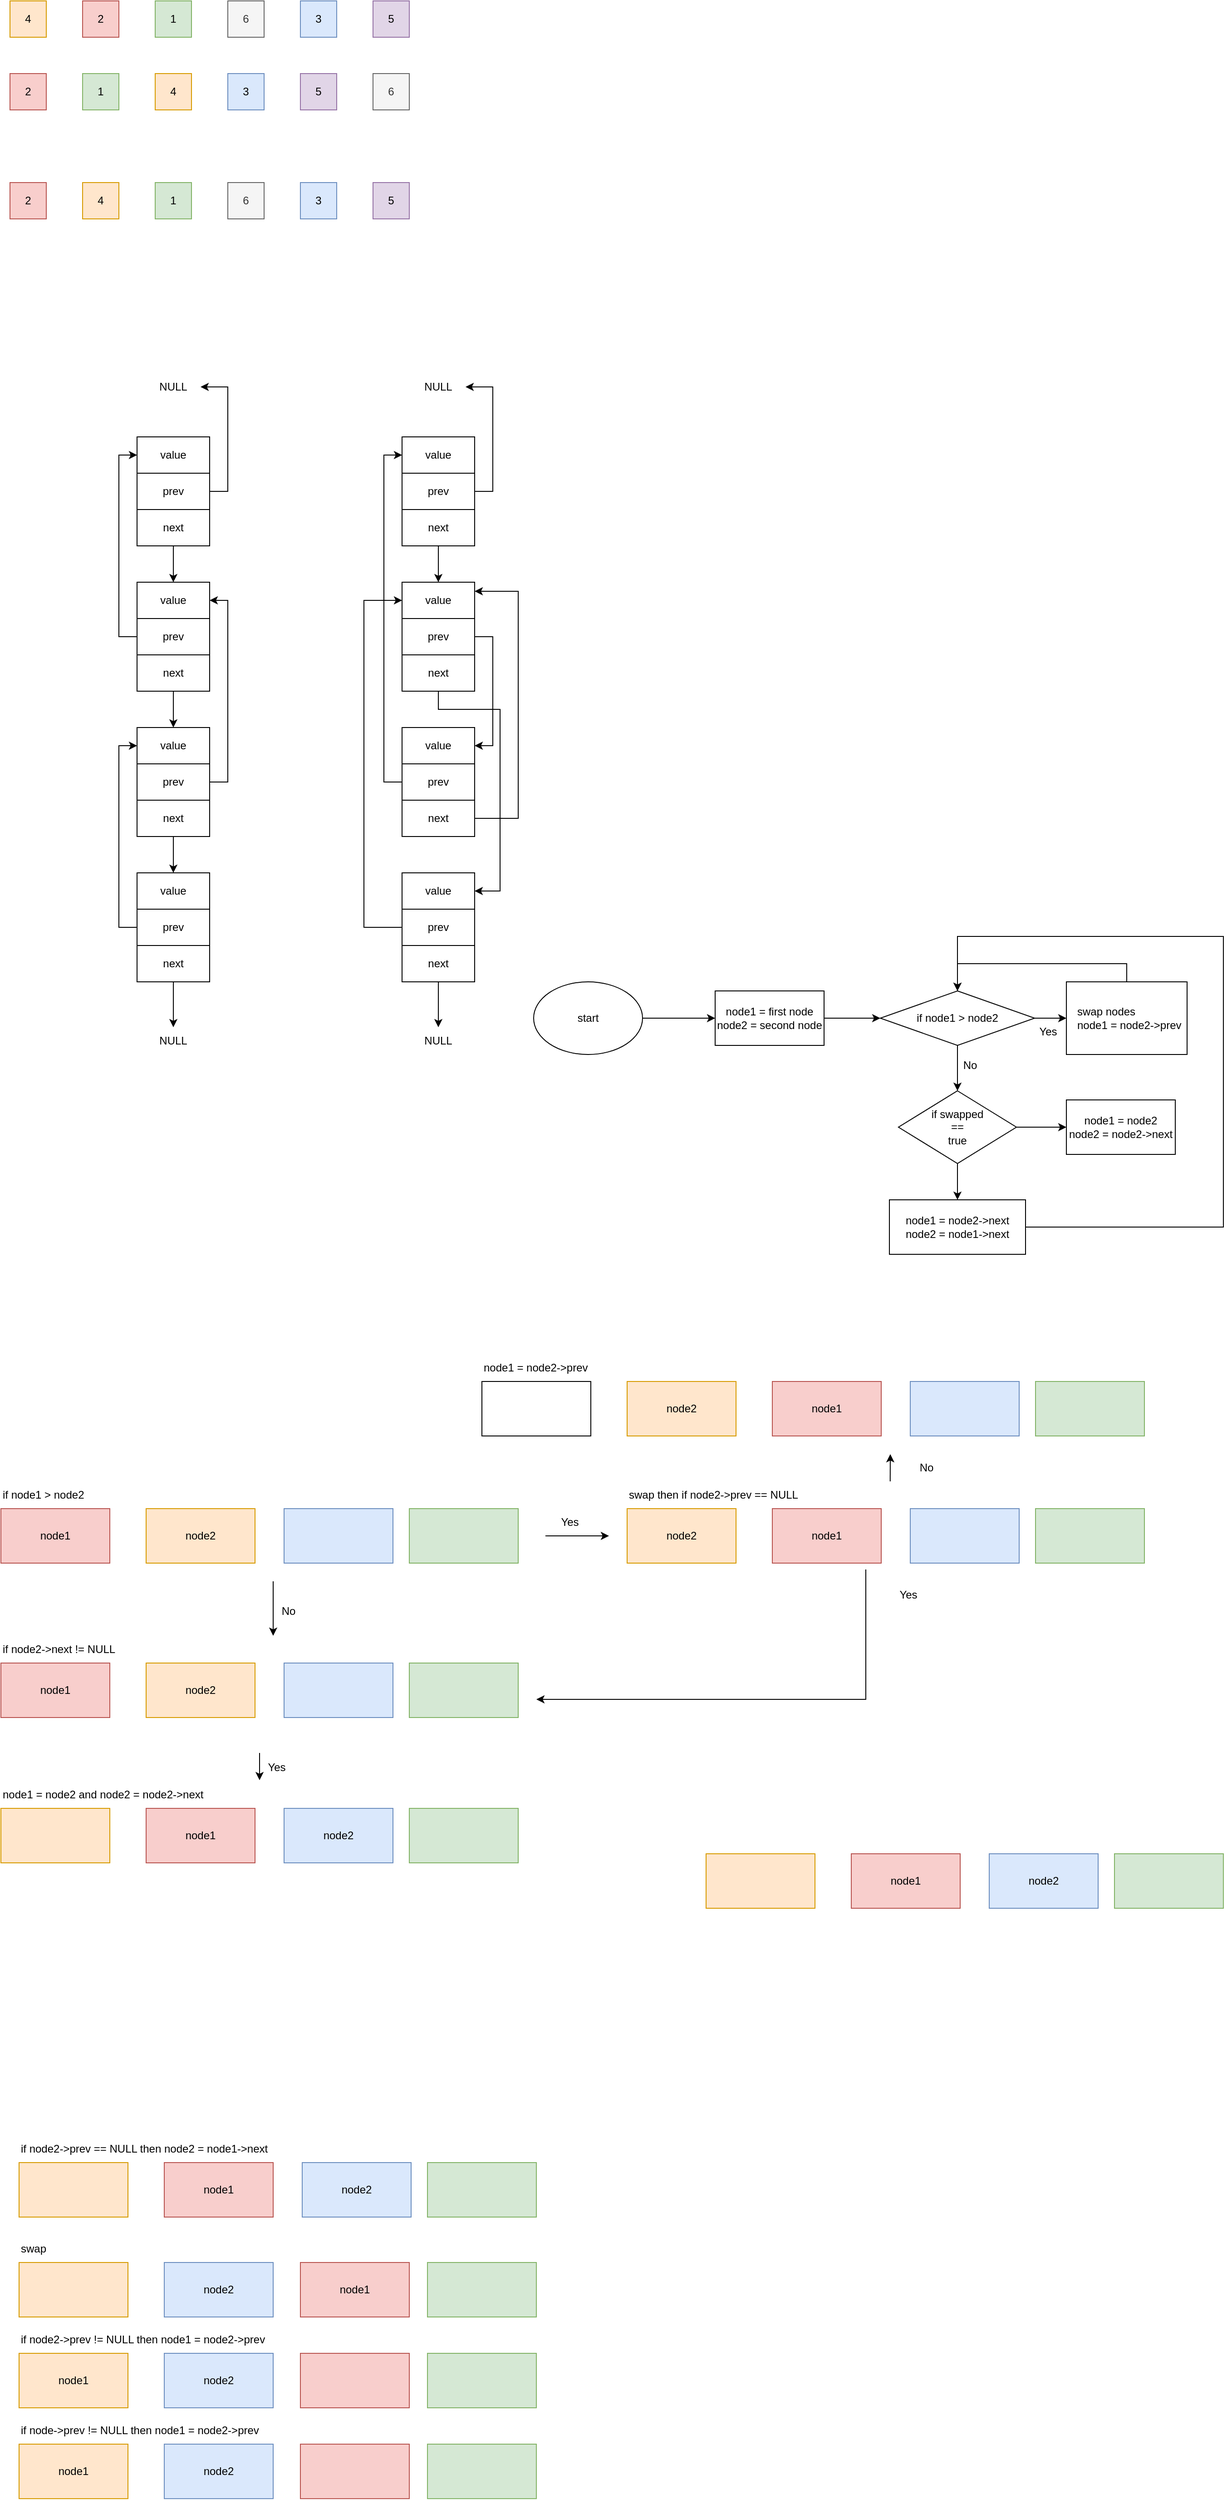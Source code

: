 <mxfile version="22.1.11" type="github">
  <diagram name="Page-1" id="MoHPtaWN2EWdUp1AKwj3">
    <mxGraphModel dx="1619" dy="893" grid="1" gridSize="10" guides="1" tooltips="1" connect="1" arrows="1" fold="1" page="1" pageScale="1" pageWidth="850" pageHeight="1100" math="0" shadow="0">
      <root>
        <mxCell id="0" />
        <mxCell id="1" parent="0" />
        <mxCell id="UnlSWfWk5sco2D6WtYM5-1" value="2" style="rounded=0;whiteSpace=wrap;html=1;fillColor=#f8cecc;strokeColor=#b85450;" parent="1" vertex="1">
          <mxGeometry x="120" y="120" width="40" height="40" as="geometry" />
        </mxCell>
        <mxCell id="UnlSWfWk5sco2D6WtYM5-2" value="1" style="rounded=0;whiteSpace=wrap;html=1;fillColor=#d5e8d4;strokeColor=#82b366;" parent="1" vertex="1">
          <mxGeometry x="200" y="120" width="40" height="40" as="geometry" />
        </mxCell>
        <mxCell id="UnlSWfWk5sco2D6WtYM5-3" value="3" style="rounded=0;whiteSpace=wrap;html=1;fillColor=#dae8fc;strokeColor=#6c8ebf;" parent="1" vertex="1">
          <mxGeometry x="360" y="120" width="40" height="40" as="geometry" />
        </mxCell>
        <mxCell id="UnlSWfWk5sco2D6WtYM5-4" value="4" style="rounded=0;whiteSpace=wrap;html=1;fillColor=#ffe6cc;strokeColor=#d79b00;" parent="1" vertex="1">
          <mxGeometry x="280" y="120" width="40" height="40" as="geometry" />
        </mxCell>
        <mxCell id="UnlSWfWk5sco2D6WtYM5-14" value="6" style="rounded=0;whiteSpace=wrap;html=1;fillColor=#f5f5f5;strokeColor=#666666;fontColor=#333333;" parent="1" vertex="1">
          <mxGeometry x="520" y="120" width="40" height="40" as="geometry" />
        </mxCell>
        <mxCell id="UnlSWfWk5sco2D6WtYM5-15" value="5" style="rounded=0;whiteSpace=wrap;html=1;fillColor=#e1d5e7;strokeColor=#9673a6;" parent="1" vertex="1">
          <mxGeometry x="440" y="120" width="40" height="40" as="geometry" />
        </mxCell>
        <mxCell id="UnlSWfWk5sco2D6WtYM5-16" value="2" style="rounded=0;whiteSpace=wrap;html=1;fillColor=#f8cecc;strokeColor=#b85450;" parent="1" vertex="1">
          <mxGeometry x="200" y="40" width="40" height="40" as="geometry" />
        </mxCell>
        <mxCell id="UnlSWfWk5sco2D6WtYM5-17" value="1" style="rounded=0;whiteSpace=wrap;html=1;fillColor=#d5e8d4;strokeColor=#82b366;" parent="1" vertex="1">
          <mxGeometry x="280" y="40" width="40" height="40" as="geometry" />
        </mxCell>
        <mxCell id="UnlSWfWk5sco2D6WtYM5-18" value="3" style="rounded=0;whiteSpace=wrap;html=1;fillColor=#dae8fc;strokeColor=#6c8ebf;" parent="1" vertex="1">
          <mxGeometry x="440" y="40" width="40" height="40" as="geometry" />
        </mxCell>
        <mxCell id="UnlSWfWk5sco2D6WtYM5-19" value="4" style="rounded=0;whiteSpace=wrap;html=1;fillColor=#ffe6cc;strokeColor=#d79b00;" parent="1" vertex="1">
          <mxGeometry x="120" y="40" width="40" height="40" as="geometry" />
        </mxCell>
        <mxCell id="UnlSWfWk5sco2D6WtYM5-20" value="6" style="rounded=0;whiteSpace=wrap;html=1;fillColor=#f5f5f5;strokeColor=#666666;fontColor=#333333;" parent="1" vertex="1">
          <mxGeometry x="360" y="40" width="40" height="40" as="geometry" />
        </mxCell>
        <mxCell id="UnlSWfWk5sco2D6WtYM5-21" value="5" style="rounded=0;whiteSpace=wrap;html=1;fillColor=#e1d5e7;strokeColor=#9673a6;" parent="1" vertex="1">
          <mxGeometry x="520" y="40" width="40" height="40" as="geometry" />
        </mxCell>
        <mxCell id="UnlSWfWk5sco2D6WtYM5-22" value="2" style="rounded=0;whiteSpace=wrap;html=1;fillColor=#f8cecc;strokeColor=#b85450;" parent="1" vertex="1">
          <mxGeometry x="120" y="240" width="40" height="40" as="geometry" />
        </mxCell>
        <mxCell id="UnlSWfWk5sco2D6WtYM5-23" value="1" style="rounded=0;whiteSpace=wrap;html=1;fillColor=#d5e8d4;strokeColor=#82b366;" parent="1" vertex="1">
          <mxGeometry x="280" y="240" width="40" height="40" as="geometry" />
        </mxCell>
        <mxCell id="UnlSWfWk5sco2D6WtYM5-24" value="3" style="rounded=0;whiteSpace=wrap;html=1;fillColor=#dae8fc;strokeColor=#6c8ebf;" parent="1" vertex="1">
          <mxGeometry x="440" y="240" width="40" height="40" as="geometry" />
        </mxCell>
        <mxCell id="UnlSWfWk5sco2D6WtYM5-25" value="4" style="rounded=0;whiteSpace=wrap;html=1;fillColor=#ffe6cc;strokeColor=#d79b00;" parent="1" vertex="1">
          <mxGeometry x="200" y="240" width="40" height="40" as="geometry" />
        </mxCell>
        <mxCell id="UnlSWfWk5sco2D6WtYM5-26" value="6" style="rounded=0;whiteSpace=wrap;html=1;fillColor=#f5f5f5;strokeColor=#666666;fontColor=#333333;" parent="1" vertex="1">
          <mxGeometry x="360" y="240" width="40" height="40" as="geometry" />
        </mxCell>
        <mxCell id="UnlSWfWk5sco2D6WtYM5-27" value="5" style="rounded=0;whiteSpace=wrap;html=1;fillColor=#e1d5e7;strokeColor=#9673a6;" parent="1" vertex="1">
          <mxGeometry x="520" y="240" width="40" height="40" as="geometry" />
        </mxCell>
        <mxCell id="0UsjBGxea542-IsYnaEx-6" value="value" style="rounded=0;whiteSpace=wrap;html=1;" vertex="1" parent="1">
          <mxGeometry x="552" y="840" width="80" height="40" as="geometry" />
        </mxCell>
        <mxCell id="0UsjBGxea542-IsYnaEx-73" style="edgeStyle=orthogonalEdgeStyle;rounded=0;orthogonalLoop=1;jettySize=auto;html=1;exitX=0;exitY=0.5;exitDx=0;exitDy=0;entryX=0;entryY=0.5;entryDx=0;entryDy=0;" edge="1" parent="1" source="0UsjBGxea542-IsYnaEx-8" target="0UsjBGxea542-IsYnaEx-21">
          <mxGeometry relative="1" as="geometry" />
        </mxCell>
        <mxCell id="0UsjBGxea542-IsYnaEx-8" value="prev" style="rounded=0;whiteSpace=wrap;html=1;" vertex="1" parent="1">
          <mxGeometry x="552" y="880" width="80" height="40" as="geometry" />
        </mxCell>
        <mxCell id="0UsjBGxea542-IsYnaEx-74" style="edgeStyle=orthogonalEdgeStyle;rounded=0;orthogonalLoop=1;jettySize=auto;html=1;exitX=1;exitY=0.5;exitDx=0;exitDy=0;entryX=1;entryY=0.25;entryDx=0;entryDy=0;" edge="1" parent="1" source="0UsjBGxea542-IsYnaEx-10" target="0UsjBGxea542-IsYnaEx-18">
          <mxGeometry relative="1" as="geometry">
            <Array as="points">
              <mxPoint x="680" y="940" />
              <mxPoint x="680" y="690" />
            </Array>
          </mxGeometry>
        </mxCell>
        <mxCell id="0UsjBGxea542-IsYnaEx-10" value="next" style="rounded=0;whiteSpace=wrap;html=1;" vertex="1" parent="1">
          <mxGeometry x="552" y="920" width="80" height="40" as="geometry" />
        </mxCell>
        <mxCell id="0UsjBGxea542-IsYnaEx-11" value="value" style="rounded=0;whiteSpace=wrap;html=1;" vertex="1" parent="1">
          <mxGeometry x="552" y="1000" width="80" height="40" as="geometry" />
        </mxCell>
        <mxCell id="0UsjBGxea542-IsYnaEx-76" style="edgeStyle=orthogonalEdgeStyle;rounded=0;orthogonalLoop=1;jettySize=auto;html=1;exitX=0;exitY=0.5;exitDx=0;exitDy=0;entryX=0;entryY=0.5;entryDx=0;entryDy=0;" edge="1" parent="1" source="0UsjBGxea542-IsYnaEx-13" target="0UsjBGxea542-IsYnaEx-18">
          <mxGeometry relative="1" as="geometry">
            <Array as="points">
              <mxPoint x="510" y="1060" />
              <mxPoint x="510" y="700" />
            </Array>
          </mxGeometry>
        </mxCell>
        <mxCell id="0UsjBGxea542-IsYnaEx-13" value="prev" style="rounded=0;whiteSpace=wrap;html=1;" vertex="1" parent="1">
          <mxGeometry x="552" y="1040" width="80" height="40" as="geometry" />
        </mxCell>
        <mxCell id="0UsjBGxea542-IsYnaEx-39" style="edgeStyle=orthogonalEdgeStyle;rounded=0;orthogonalLoop=1;jettySize=auto;html=1;exitX=0.5;exitY=1;exitDx=0;exitDy=0;entryX=0.5;entryY=0;entryDx=0;entryDy=0;" edge="1" parent="1" source="0UsjBGxea542-IsYnaEx-15" target="0UsjBGxea542-IsYnaEx-16">
          <mxGeometry relative="1" as="geometry" />
        </mxCell>
        <mxCell id="0UsjBGxea542-IsYnaEx-15" value="next" style="rounded=0;whiteSpace=wrap;html=1;" vertex="1" parent="1">
          <mxGeometry x="552" y="1080" width="80" height="40" as="geometry" />
        </mxCell>
        <mxCell id="0UsjBGxea542-IsYnaEx-16" value="NULL" style="text;html=1;strokeColor=none;fillColor=none;align=center;verticalAlign=middle;whiteSpace=wrap;rounded=0;" vertex="1" parent="1">
          <mxGeometry x="562" y="1170" width="60" height="30" as="geometry" />
        </mxCell>
        <mxCell id="0UsjBGxea542-IsYnaEx-17" value="NULL" style="text;html=1;strokeColor=none;fillColor=none;align=center;verticalAlign=middle;whiteSpace=wrap;rounded=0;" vertex="1" parent="1">
          <mxGeometry x="562" y="770" width="60" height="30" as="geometry" />
        </mxCell>
        <mxCell id="0UsjBGxea542-IsYnaEx-18" value="value" style="rounded=0;whiteSpace=wrap;html=1;" vertex="1" parent="1">
          <mxGeometry x="552" y="680" width="80" height="40" as="geometry" />
        </mxCell>
        <mxCell id="0UsjBGxea542-IsYnaEx-77" style="edgeStyle=orthogonalEdgeStyle;rounded=0;orthogonalLoop=1;jettySize=auto;html=1;exitX=1;exitY=0.5;exitDx=0;exitDy=0;entryX=1;entryY=0.5;entryDx=0;entryDy=0;" edge="1" parent="1" source="0UsjBGxea542-IsYnaEx-19" target="0UsjBGxea542-IsYnaEx-6">
          <mxGeometry relative="1" as="geometry" />
        </mxCell>
        <mxCell id="0UsjBGxea542-IsYnaEx-19" value="prev" style="rounded=0;whiteSpace=wrap;html=1;" vertex="1" parent="1">
          <mxGeometry x="552" y="720" width="80" height="40" as="geometry" />
        </mxCell>
        <mxCell id="0UsjBGxea542-IsYnaEx-20" value="next" style="rounded=0;whiteSpace=wrap;html=1;" vertex="1" parent="1">
          <mxGeometry x="552" y="760" width="80" height="40" as="geometry" />
        </mxCell>
        <mxCell id="0UsjBGxea542-IsYnaEx-21" value="value" style="rounded=0;whiteSpace=wrap;html=1;" vertex="1" parent="1">
          <mxGeometry x="552" y="520" width="80" height="40" as="geometry" />
        </mxCell>
        <mxCell id="0UsjBGxea542-IsYnaEx-65" style="edgeStyle=orthogonalEdgeStyle;rounded=0;orthogonalLoop=1;jettySize=auto;html=1;exitX=1;exitY=0.5;exitDx=0;exitDy=0;entryX=1;entryY=0.5;entryDx=0;entryDy=0;" edge="1" parent="1" source="0UsjBGxea542-IsYnaEx-22" target="0UsjBGxea542-IsYnaEx-63">
          <mxGeometry relative="1" as="geometry" />
        </mxCell>
        <mxCell id="0UsjBGxea542-IsYnaEx-22" value="prev" style="rounded=0;whiteSpace=wrap;html=1;" vertex="1" parent="1">
          <mxGeometry x="552" y="560" width="80" height="40" as="geometry" />
        </mxCell>
        <mxCell id="0UsjBGxea542-IsYnaEx-37" style="edgeStyle=orthogonalEdgeStyle;rounded=0;orthogonalLoop=1;jettySize=auto;html=1;exitX=0.5;exitY=1;exitDx=0;exitDy=0;entryX=0.5;entryY=0;entryDx=0;entryDy=0;" edge="1" parent="1" source="0UsjBGxea542-IsYnaEx-23" target="0UsjBGxea542-IsYnaEx-18">
          <mxGeometry relative="1" as="geometry" />
        </mxCell>
        <mxCell id="0UsjBGxea542-IsYnaEx-23" value="next" style="rounded=0;whiteSpace=wrap;html=1;" vertex="1" parent="1">
          <mxGeometry x="552" y="600" width="80" height="40" as="geometry" />
        </mxCell>
        <mxCell id="0UsjBGxea542-IsYnaEx-41" value="value" style="rounded=0;whiteSpace=wrap;html=1;" vertex="1" parent="1">
          <mxGeometry x="260" y="840" width="80" height="40" as="geometry" />
        </mxCell>
        <mxCell id="0UsjBGxea542-IsYnaEx-42" style="edgeStyle=orthogonalEdgeStyle;rounded=0;orthogonalLoop=1;jettySize=auto;html=1;exitX=1;exitY=0.5;exitDx=0;exitDy=0;entryX=1;entryY=0.5;entryDx=0;entryDy=0;" edge="1" parent="1" source="0UsjBGxea542-IsYnaEx-43" target="0UsjBGxea542-IsYnaEx-53">
          <mxGeometry relative="1" as="geometry" />
        </mxCell>
        <mxCell id="0UsjBGxea542-IsYnaEx-43" value="prev" style="rounded=0;whiteSpace=wrap;html=1;" vertex="1" parent="1">
          <mxGeometry x="260" y="880" width="80" height="40" as="geometry" />
        </mxCell>
        <mxCell id="0UsjBGxea542-IsYnaEx-44" style="edgeStyle=orthogonalEdgeStyle;rounded=0;orthogonalLoop=1;jettySize=auto;html=1;exitX=0.5;exitY=1;exitDx=0;exitDy=0;" edge="1" parent="1" source="0UsjBGxea542-IsYnaEx-45" target="0UsjBGxea542-IsYnaEx-46">
          <mxGeometry relative="1" as="geometry" />
        </mxCell>
        <mxCell id="0UsjBGxea542-IsYnaEx-45" value="next" style="rounded=0;whiteSpace=wrap;html=1;" vertex="1" parent="1">
          <mxGeometry x="260" y="920" width="80" height="40" as="geometry" />
        </mxCell>
        <mxCell id="0UsjBGxea542-IsYnaEx-46" value="value" style="rounded=0;whiteSpace=wrap;html=1;" vertex="1" parent="1">
          <mxGeometry x="260" y="1000" width="80" height="40" as="geometry" />
        </mxCell>
        <mxCell id="0UsjBGxea542-IsYnaEx-47" style="edgeStyle=orthogonalEdgeStyle;rounded=0;orthogonalLoop=1;jettySize=auto;html=1;exitX=0;exitY=0.5;exitDx=0;exitDy=0;entryX=0;entryY=0.5;entryDx=0;entryDy=0;" edge="1" parent="1" source="0UsjBGxea542-IsYnaEx-48" target="0UsjBGxea542-IsYnaEx-41">
          <mxGeometry relative="1" as="geometry" />
        </mxCell>
        <mxCell id="0UsjBGxea542-IsYnaEx-48" value="prev" style="rounded=0;whiteSpace=wrap;html=1;" vertex="1" parent="1">
          <mxGeometry x="260" y="1040" width="80" height="40" as="geometry" />
        </mxCell>
        <mxCell id="0UsjBGxea542-IsYnaEx-49" style="edgeStyle=orthogonalEdgeStyle;rounded=0;orthogonalLoop=1;jettySize=auto;html=1;exitX=0.5;exitY=1;exitDx=0;exitDy=0;entryX=0.5;entryY=0;entryDx=0;entryDy=0;" edge="1" parent="1" source="0UsjBGxea542-IsYnaEx-50">
          <mxGeometry relative="1" as="geometry">
            <mxPoint x="300" y="1170" as="targetPoint" />
          </mxGeometry>
        </mxCell>
        <mxCell id="0UsjBGxea542-IsYnaEx-50" value="next" style="rounded=0;whiteSpace=wrap;html=1;" vertex="1" parent="1">
          <mxGeometry x="260" y="1080" width="80" height="40" as="geometry" />
        </mxCell>
        <mxCell id="0UsjBGxea542-IsYnaEx-51" style="edgeStyle=orthogonalEdgeStyle;rounded=0;orthogonalLoop=1;jettySize=auto;html=1;exitX=0.5;exitY=1;exitDx=0;exitDy=0;entryX=0.5;entryY=0;entryDx=0;entryDy=0;" edge="1" parent="1" source="0UsjBGxea542-IsYnaEx-52" target="0UsjBGxea542-IsYnaEx-41">
          <mxGeometry relative="1" as="geometry" />
        </mxCell>
        <mxCell id="0UsjBGxea542-IsYnaEx-52" value="NULL" style="text;html=1;strokeColor=none;fillColor=none;align=center;verticalAlign=middle;whiteSpace=wrap;rounded=0;" vertex="1" parent="1">
          <mxGeometry x="270" y="770" width="60" height="30" as="geometry" />
        </mxCell>
        <mxCell id="0UsjBGxea542-IsYnaEx-53" value="value" style="rounded=0;whiteSpace=wrap;html=1;" vertex="1" parent="1">
          <mxGeometry x="260" y="680" width="80" height="40" as="geometry" />
        </mxCell>
        <mxCell id="0UsjBGxea542-IsYnaEx-54" style="edgeStyle=orthogonalEdgeStyle;rounded=0;orthogonalLoop=1;jettySize=auto;html=1;exitX=0;exitY=0.5;exitDx=0;exitDy=0;entryX=0;entryY=0.5;entryDx=0;entryDy=0;" edge="1" parent="1" source="0UsjBGxea542-IsYnaEx-55" target="0UsjBGxea542-IsYnaEx-57">
          <mxGeometry relative="1" as="geometry" />
        </mxCell>
        <mxCell id="0UsjBGxea542-IsYnaEx-55" value="prev" style="rounded=0;whiteSpace=wrap;html=1;" vertex="1" parent="1">
          <mxGeometry x="260" y="720" width="80" height="40" as="geometry" />
        </mxCell>
        <mxCell id="0UsjBGxea542-IsYnaEx-56" value="next" style="rounded=0;whiteSpace=wrap;html=1;" vertex="1" parent="1">
          <mxGeometry x="260" y="760" width="80" height="40" as="geometry" />
        </mxCell>
        <mxCell id="0UsjBGxea542-IsYnaEx-57" value="value" style="rounded=0;whiteSpace=wrap;html=1;" vertex="1" parent="1">
          <mxGeometry x="260" y="520" width="80" height="40" as="geometry" />
        </mxCell>
        <mxCell id="0UsjBGxea542-IsYnaEx-69" style="edgeStyle=orthogonalEdgeStyle;rounded=0;orthogonalLoop=1;jettySize=auto;html=1;exitX=1;exitY=0.5;exitDx=0;exitDy=0;entryX=1;entryY=0.5;entryDx=0;entryDy=0;" edge="1" parent="1" source="0UsjBGxea542-IsYnaEx-58" target="0UsjBGxea542-IsYnaEx-64">
          <mxGeometry relative="1" as="geometry" />
        </mxCell>
        <mxCell id="0UsjBGxea542-IsYnaEx-58" value="prev" style="rounded=0;whiteSpace=wrap;html=1;" vertex="1" parent="1">
          <mxGeometry x="260" y="560" width="80" height="40" as="geometry" />
        </mxCell>
        <mxCell id="0UsjBGxea542-IsYnaEx-59" style="edgeStyle=orthogonalEdgeStyle;rounded=0;orthogonalLoop=1;jettySize=auto;html=1;exitX=0.5;exitY=1;exitDx=0;exitDy=0;entryX=0.5;entryY=0;entryDx=0;entryDy=0;" edge="1" parent="1" source="0UsjBGxea542-IsYnaEx-60" target="0UsjBGxea542-IsYnaEx-53">
          <mxGeometry relative="1" as="geometry" />
        </mxCell>
        <mxCell id="0UsjBGxea542-IsYnaEx-60" value="next" style="rounded=0;whiteSpace=wrap;html=1;" vertex="1" parent="1">
          <mxGeometry x="260" y="600" width="80" height="40" as="geometry" />
        </mxCell>
        <mxCell id="0UsjBGxea542-IsYnaEx-62" value="NULL" style="text;html=1;strokeColor=none;fillColor=none;align=center;verticalAlign=middle;whiteSpace=wrap;rounded=0;" vertex="1" parent="1">
          <mxGeometry x="270" y="1170" width="60" height="30" as="geometry" />
        </mxCell>
        <mxCell id="0UsjBGxea542-IsYnaEx-63" value="NULL" style="text;html=1;strokeColor=none;fillColor=none;align=center;verticalAlign=middle;whiteSpace=wrap;rounded=0;" vertex="1" parent="1">
          <mxGeometry x="562" y="450" width="60" height="30" as="geometry" />
        </mxCell>
        <mxCell id="0UsjBGxea542-IsYnaEx-64" value="NULL" style="text;html=1;strokeColor=none;fillColor=none;align=center;verticalAlign=middle;whiteSpace=wrap;rounded=0;" vertex="1" parent="1">
          <mxGeometry x="270" y="450" width="60" height="30" as="geometry" />
        </mxCell>
        <mxCell id="0UsjBGxea542-IsYnaEx-72" value="" style="endArrow=classic;html=1;rounded=0;exitX=0.5;exitY=1;exitDx=0;exitDy=0;entryX=1;entryY=0.5;entryDx=0;entryDy=0;" edge="1" parent="1" source="0UsjBGxea542-IsYnaEx-17" target="0UsjBGxea542-IsYnaEx-11">
          <mxGeometry width="50" height="50" relative="1" as="geometry">
            <mxPoint x="680" y="810" as="sourcePoint" />
            <mxPoint x="770" y="800" as="targetPoint" />
            <Array as="points">
              <mxPoint x="592" y="820" />
              <mxPoint x="660" y="820" />
              <mxPoint x="660" y="1020" />
            </Array>
          </mxGeometry>
        </mxCell>
        <mxCell id="0UsjBGxea542-IsYnaEx-91" value="" style="edgeStyle=orthogonalEdgeStyle;rounded=0;orthogonalLoop=1;jettySize=auto;html=1;" edge="1" parent="1" source="0UsjBGxea542-IsYnaEx-81" target="0UsjBGxea542-IsYnaEx-90">
          <mxGeometry relative="1" as="geometry" />
        </mxCell>
        <mxCell id="0UsjBGxea542-IsYnaEx-81" value="start" style="ellipse;whiteSpace=wrap;html=1;" vertex="1" parent="1">
          <mxGeometry x="697" y="1120" width="120" height="80" as="geometry" />
        </mxCell>
        <mxCell id="0UsjBGxea542-IsYnaEx-87" value="" style="edgeStyle=orthogonalEdgeStyle;rounded=0;orthogonalLoop=1;jettySize=auto;html=1;" edge="1" parent="1" source="0UsjBGxea542-IsYnaEx-84">
          <mxGeometry relative="1" as="geometry">
            <mxPoint x="1164" y="1240" as="targetPoint" />
          </mxGeometry>
        </mxCell>
        <mxCell id="0UsjBGxea542-IsYnaEx-89" value="" style="edgeStyle=orthogonalEdgeStyle;rounded=0;orthogonalLoop=1;jettySize=auto;html=1;" edge="1" parent="1" source="0UsjBGxea542-IsYnaEx-84" target="0UsjBGxea542-IsYnaEx-88">
          <mxGeometry relative="1" as="geometry" />
        </mxCell>
        <mxCell id="0UsjBGxea542-IsYnaEx-84" value="if node1 &amp;gt; node2" style="rhombus;whiteSpace=wrap;html=1;" vertex="1" parent="1">
          <mxGeometry x="1079" y="1130" width="170" height="60" as="geometry" />
        </mxCell>
        <mxCell id="0UsjBGxea542-IsYnaEx-136" style="edgeStyle=orthogonalEdgeStyle;rounded=0;orthogonalLoop=1;jettySize=auto;html=1;exitX=0.5;exitY=0;exitDx=0;exitDy=0;entryX=0.5;entryY=0;entryDx=0;entryDy=0;" edge="1" parent="1" source="0UsjBGxea542-IsYnaEx-88" target="0UsjBGxea542-IsYnaEx-84">
          <mxGeometry relative="1" as="geometry" />
        </mxCell>
        <mxCell id="0UsjBGxea542-IsYnaEx-88" value="swap nodes&lt;br&gt;node1 = node2-&amp;gt;prev" style="whiteSpace=wrap;html=1;align=left;spacingLeft=10;" vertex="1" parent="1">
          <mxGeometry x="1284" y="1120" width="133" height="80" as="geometry" />
        </mxCell>
        <mxCell id="0UsjBGxea542-IsYnaEx-92" value="" style="edgeStyle=orthogonalEdgeStyle;rounded=0;orthogonalLoop=1;jettySize=auto;html=1;" edge="1" parent="1" source="0UsjBGxea542-IsYnaEx-90" target="0UsjBGxea542-IsYnaEx-84">
          <mxGeometry relative="1" as="geometry" />
        </mxCell>
        <mxCell id="0UsjBGxea542-IsYnaEx-90" value="node1 = first node&lt;br&gt;node2 = second node" style="whiteSpace=wrap;html=1;" vertex="1" parent="1">
          <mxGeometry x="897" y="1130" width="120" height="60" as="geometry" />
        </mxCell>
        <mxCell id="0UsjBGxea542-IsYnaEx-94" value="node1" style="rounded=0;whiteSpace=wrap;html=1;fillColor=#f8cecc;strokeColor=#b85450;" vertex="1" parent="1">
          <mxGeometry x="110" y="1700" width="120" height="60" as="geometry" />
        </mxCell>
        <mxCell id="0UsjBGxea542-IsYnaEx-95" value="node2" style="rounded=0;whiteSpace=wrap;html=1;fillColor=#ffe6cc;strokeColor=#d79b00;" vertex="1" parent="1">
          <mxGeometry x="270" y="1700" width="120" height="60" as="geometry" />
        </mxCell>
        <mxCell id="0UsjBGxea542-IsYnaEx-96" value="" style="rounded=0;whiteSpace=wrap;html=1;fillColor=#d5e8d4;strokeColor=#82b366;" vertex="1" parent="1">
          <mxGeometry x="560" y="1700" width="120" height="60" as="geometry" />
        </mxCell>
        <mxCell id="0UsjBGxea542-IsYnaEx-97" value="" style="rounded=0;whiteSpace=wrap;html=1;fillColor=#dae8fc;strokeColor=#6c8ebf;" vertex="1" parent="1">
          <mxGeometry x="422" y="1700" width="120" height="60" as="geometry" />
        </mxCell>
        <mxCell id="0UsjBGxea542-IsYnaEx-102" value="node2" style="rounded=0;whiteSpace=wrap;html=1;fillColor=#ffe6cc;strokeColor=#d79b00;" vertex="1" parent="1">
          <mxGeometry x="800" y="1700" width="120" height="60" as="geometry" />
        </mxCell>
        <mxCell id="0UsjBGxea542-IsYnaEx-103" value="node1" style="rounded=0;whiteSpace=wrap;html=1;fillColor=#f8cecc;strokeColor=#b85450;" vertex="1" parent="1">
          <mxGeometry x="960" y="1700" width="120" height="60" as="geometry" />
        </mxCell>
        <mxCell id="0UsjBGxea542-IsYnaEx-104" value="" style="rounded=0;whiteSpace=wrap;html=1;fillColor=#d5e8d4;strokeColor=#82b366;" vertex="1" parent="1">
          <mxGeometry x="1250" y="1700" width="120" height="60" as="geometry" />
        </mxCell>
        <mxCell id="0UsjBGxea542-IsYnaEx-105" value="" style="rounded=0;whiteSpace=wrap;html=1;fillColor=#dae8fc;strokeColor=#6c8ebf;" vertex="1" parent="1">
          <mxGeometry x="1112" y="1700" width="120" height="60" as="geometry" />
        </mxCell>
        <mxCell id="0UsjBGxea542-IsYnaEx-110" value="" style="rounded=0;whiteSpace=wrap;html=1;fillColor=#ffe6cc;strokeColor=#d79b00;" vertex="1" parent="1">
          <mxGeometry x="130" y="2420" width="120" height="60" as="geometry" />
        </mxCell>
        <mxCell id="0UsjBGxea542-IsYnaEx-111" value="node1" style="rounded=0;whiteSpace=wrap;html=1;fillColor=#f8cecc;strokeColor=#b85450;" vertex="1" parent="1">
          <mxGeometry x="290" y="2420" width="120" height="60" as="geometry" />
        </mxCell>
        <mxCell id="0UsjBGxea542-IsYnaEx-112" value="" style="rounded=0;whiteSpace=wrap;html=1;fillColor=#d5e8d4;strokeColor=#82b366;" vertex="1" parent="1">
          <mxGeometry x="580" y="2420" width="120" height="60" as="geometry" />
        </mxCell>
        <mxCell id="0UsjBGxea542-IsYnaEx-113" value="node2" style="rounded=0;whiteSpace=wrap;html=1;fillColor=#dae8fc;strokeColor=#6c8ebf;" vertex="1" parent="1">
          <mxGeometry x="442" y="2420" width="120" height="60" as="geometry" />
        </mxCell>
        <mxCell id="0UsjBGxea542-IsYnaEx-115" value="if node2-&amp;gt;prev == NULL then node2 = node1-&amp;gt;next" style="text;html=1;strokeColor=none;fillColor=none;align=left;verticalAlign=middle;whiteSpace=wrap;rounded=0;" vertex="1" parent="1">
          <mxGeometry x="130" y="2390" width="350" height="30" as="geometry" />
        </mxCell>
        <mxCell id="0UsjBGxea542-IsYnaEx-116" value="Yes" style="text;html=1;strokeColor=none;fillColor=none;align=center;verticalAlign=middle;whiteSpace=wrap;rounded=0;" vertex="1" parent="1">
          <mxGeometry x="1234" y="1160" width="60" height="30" as="geometry" />
        </mxCell>
        <mxCell id="0UsjBGxea542-IsYnaEx-117" value="No" style="text;html=1;strokeColor=none;fillColor=none;align=center;verticalAlign=middle;whiteSpace=wrap;rounded=0;" vertex="1" parent="1">
          <mxGeometry x="1148" y="1197" width="60" height="30" as="geometry" />
        </mxCell>
        <mxCell id="0UsjBGxea542-IsYnaEx-137" style="edgeStyle=orthogonalEdgeStyle;rounded=0;orthogonalLoop=1;jettySize=auto;html=1;exitX=0.5;exitY=1;exitDx=0;exitDy=0;entryX=0.5;entryY=0;entryDx=0;entryDy=0;" edge="1" parent="1" source="0UsjBGxea542-IsYnaEx-131" target="0UsjBGxea542-IsYnaEx-134">
          <mxGeometry relative="1" as="geometry" />
        </mxCell>
        <mxCell id="0UsjBGxea542-IsYnaEx-142" value="" style="edgeStyle=orthogonalEdgeStyle;rounded=0;orthogonalLoop=1;jettySize=auto;html=1;" edge="1" parent="1" source="0UsjBGxea542-IsYnaEx-131" target="0UsjBGxea542-IsYnaEx-141">
          <mxGeometry relative="1" as="geometry" />
        </mxCell>
        <mxCell id="0UsjBGxea542-IsYnaEx-131" value="if swapped&lt;br&gt;==&lt;br&gt;true" style="rhombus;whiteSpace=wrap;html=1;" vertex="1" parent="1">
          <mxGeometry x="1099" y="1240" width="130" height="80" as="geometry" />
        </mxCell>
        <mxCell id="0UsjBGxea542-IsYnaEx-134" value="node1 = node2-&amp;gt;next&lt;br&gt;node2 = node1-&amp;gt;next" style="whiteSpace=wrap;html=1;" vertex="1" parent="1">
          <mxGeometry x="1089" y="1360" width="150" height="60" as="geometry" />
        </mxCell>
        <mxCell id="0UsjBGxea542-IsYnaEx-140" value="" style="endArrow=classic;html=1;rounded=0;exitX=1;exitY=0.5;exitDx=0;exitDy=0;entryX=0.5;entryY=0;entryDx=0;entryDy=0;" edge="1" parent="1" source="0UsjBGxea542-IsYnaEx-134" target="0UsjBGxea542-IsYnaEx-84">
          <mxGeometry width="50" height="50" relative="1" as="geometry">
            <mxPoint x="1327" y="1430" as="sourcePoint" />
            <mxPoint x="1137" y="1070" as="targetPoint" />
            <Array as="points">
              <mxPoint x="1457" y="1390" />
              <mxPoint x="1457" y="1070" />
              <mxPoint x="1164" y="1070" />
            </Array>
          </mxGeometry>
        </mxCell>
        <mxCell id="0UsjBGxea542-IsYnaEx-141" value="node1 = node2&lt;br&gt;node2 = node2-&amp;gt;next" style="whiteSpace=wrap;html=1;" vertex="1" parent="1">
          <mxGeometry x="1284" y="1250" width="120" height="60" as="geometry" />
        </mxCell>
        <mxCell id="0UsjBGxea542-IsYnaEx-151" value="" style="rounded=0;whiteSpace=wrap;html=1;fillColor=#ffe6cc;strokeColor=#d79b00;" vertex="1" parent="1">
          <mxGeometry x="130" y="2530" width="120" height="60" as="geometry" />
        </mxCell>
        <mxCell id="0UsjBGxea542-IsYnaEx-152" value="node1" style="rounded=0;whiteSpace=wrap;html=1;fillColor=#f8cecc;strokeColor=#b85450;" vertex="1" parent="1">
          <mxGeometry x="440" y="2530" width="120" height="60" as="geometry" />
        </mxCell>
        <mxCell id="0UsjBGxea542-IsYnaEx-153" value="" style="rounded=0;whiteSpace=wrap;html=1;fillColor=#d5e8d4;strokeColor=#82b366;" vertex="1" parent="1">
          <mxGeometry x="580" y="2530" width="120" height="60" as="geometry" />
        </mxCell>
        <mxCell id="0UsjBGxea542-IsYnaEx-154" value="node2" style="rounded=0;whiteSpace=wrap;html=1;fillColor=#dae8fc;strokeColor=#6c8ebf;" vertex="1" parent="1">
          <mxGeometry x="290" y="2530" width="120" height="60" as="geometry" />
        </mxCell>
        <mxCell id="0UsjBGxea542-IsYnaEx-156" value="swap" style="text;html=1;strokeColor=none;fillColor=none;align=left;verticalAlign=middle;whiteSpace=wrap;rounded=0;" vertex="1" parent="1">
          <mxGeometry x="130" y="2500" width="350" height="30" as="geometry" />
        </mxCell>
        <mxCell id="0UsjBGxea542-IsYnaEx-157" value="node1" style="rounded=0;whiteSpace=wrap;html=1;fillColor=#ffe6cc;strokeColor=#d79b00;" vertex="1" parent="1">
          <mxGeometry x="130" y="2630" width="120" height="60" as="geometry" />
        </mxCell>
        <mxCell id="0UsjBGxea542-IsYnaEx-158" value="" style="rounded=0;whiteSpace=wrap;html=1;fillColor=#f8cecc;strokeColor=#b85450;" vertex="1" parent="1">
          <mxGeometry x="440" y="2630" width="120" height="60" as="geometry" />
        </mxCell>
        <mxCell id="0UsjBGxea542-IsYnaEx-159" value="" style="rounded=0;whiteSpace=wrap;html=1;fillColor=#d5e8d4;strokeColor=#82b366;" vertex="1" parent="1">
          <mxGeometry x="580" y="2630" width="120" height="60" as="geometry" />
        </mxCell>
        <mxCell id="0UsjBGxea542-IsYnaEx-160" value="node2" style="rounded=0;whiteSpace=wrap;html=1;fillColor=#dae8fc;strokeColor=#6c8ebf;" vertex="1" parent="1">
          <mxGeometry x="290" y="2630" width="120" height="60" as="geometry" />
        </mxCell>
        <mxCell id="0UsjBGxea542-IsYnaEx-161" value="if node2-&amp;gt;prev != NULL then node1 = node2-&amp;gt;prev" style="text;html=1;strokeColor=none;fillColor=none;align=left;verticalAlign=middle;whiteSpace=wrap;rounded=0;" vertex="1" parent="1">
          <mxGeometry x="130" y="2600" width="350" height="30" as="geometry" />
        </mxCell>
        <mxCell id="0UsjBGxea542-IsYnaEx-162" value="node1" style="rounded=0;whiteSpace=wrap;html=1;fillColor=#ffe6cc;strokeColor=#d79b00;" vertex="1" parent="1">
          <mxGeometry x="130" y="2730" width="120" height="60" as="geometry" />
        </mxCell>
        <mxCell id="0UsjBGxea542-IsYnaEx-163" value="" style="rounded=0;whiteSpace=wrap;html=1;fillColor=#f8cecc;strokeColor=#b85450;" vertex="1" parent="1">
          <mxGeometry x="440" y="2730" width="120" height="60" as="geometry" />
        </mxCell>
        <mxCell id="0UsjBGxea542-IsYnaEx-164" value="" style="rounded=0;whiteSpace=wrap;html=1;fillColor=#d5e8d4;strokeColor=#82b366;" vertex="1" parent="1">
          <mxGeometry x="580" y="2730" width="120" height="60" as="geometry" />
        </mxCell>
        <mxCell id="0UsjBGxea542-IsYnaEx-165" value="node2" style="rounded=0;whiteSpace=wrap;html=1;fillColor=#dae8fc;strokeColor=#6c8ebf;" vertex="1" parent="1">
          <mxGeometry x="290" y="2730" width="120" height="60" as="geometry" />
        </mxCell>
        <mxCell id="0UsjBGxea542-IsYnaEx-166" value="if node-&amp;gt;prev != NULL then node1 = node2-&amp;gt;prev" style="text;html=1;strokeColor=none;fillColor=none;align=left;verticalAlign=middle;whiteSpace=wrap;rounded=0;" vertex="1" parent="1">
          <mxGeometry x="130" y="2700" width="350" height="30" as="geometry" />
        </mxCell>
        <mxCell id="0UsjBGxea542-IsYnaEx-167" value="" style="rounded=0;whiteSpace=wrap;html=1;fillColor=#ffe6cc;strokeColor=#d79b00;" vertex="1" parent="1">
          <mxGeometry x="887" y="2080" width="120" height="60" as="geometry" />
        </mxCell>
        <mxCell id="0UsjBGxea542-IsYnaEx-168" value="node1" style="rounded=0;whiteSpace=wrap;html=1;fillColor=#f8cecc;strokeColor=#b85450;" vertex="1" parent="1">
          <mxGeometry x="1047" y="2080" width="120" height="60" as="geometry" />
        </mxCell>
        <mxCell id="0UsjBGxea542-IsYnaEx-169" value="" style="rounded=0;whiteSpace=wrap;html=1;fillColor=#d5e8d4;strokeColor=#82b366;" vertex="1" parent="1">
          <mxGeometry x="1337" y="2080" width="120" height="60" as="geometry" />
        </mxCell>
        <mxCell id="0UsjBGxea542-IsYnaEx-170" value="node2" style="rounded=0;whiteSpace=wrap;html=1;fillColor=#dae8fc;strokeColor=#6c8ebf;" vertex="1" parent="1">
          <mxGeometry x="1199" y="2080" width="120" height="60" as="geometry" />
        </mxCell>
        <mxCell id="0UsjBGxea542-IsYnaEx-171" value="if node2-&amp;gt;next != NULL" style="text;html=1;strokeColor=none;fillColor=none;align=left;verticalAlign=middle;whiteSpace=wrap;rounded=0;" vertex="1" parent="1">
          <mxGeometry x="110" y="1840" width="570" height="30" as="geometry" />
        </mxCell>
        <mxCell id="0UsjBGxea542-IsYnaEx-177" value="if node1 &amp;gt; node2" style="text;html=1;strokeColor=none;fillColor=none;align=left;verticalAlign=middle;whiteSpace=wrap;rounded=0;" vertex="1" parent="1">
          <mxGeometry x="110" y="1670" width="321" height="30" as="geometry" />
        </mxCell>
        <mxCell id="0UsjBGxea542-IsYnaEx-180" value="" style="endArrow=classic;html=1;rounded=0;" edge="1" parent="1">
          <mxGeometry width="50" height="50" relative="1" as="geometry">
            <mxPoint x="410" y="1780" as="sourcePoint" />
            <mxPoint x="410" y="1840" as="targetPoint" />
          </mxGeometry>
        </mxCell>
        <mxCell id="0UsjBGxea542-IsYnaEx-181" value="" style="endArrow=classic;html=1;rounded=0;" edge="1" parent="1">
          <mxGeometry width="50" height="50" relative="1" as="geometry">
            <mxPoint x="710" y="1730" as="sourcePoint" />
            <mxPoint x="780" y="1730" as="targetPoint" />
          </mxGeometry>
        </mxCell>
        <mxCell id="0UsjBGxea542-IsYnaEx-182" value="No" style="text;html=1;strokeColor=none;fillColor=none;align=center;verticalAlign=middle;whiteSpace=wrap;rounded=0;" vertex="1" parent="1">
          <mxGeometry x="397" y="1798" width="60" height="30" as="geometry" />
        </mxCell>
        <mxCell id="0UsjBGxea542-IsYnaEx-183" value="Yes" style="text;html=1;strokeColor=none;fillColor=none;align=center;verticalAlign=middle;whiteSpace=wrap;rounded=0;" vertex="1" parent="1">
          <mxGeometry x="707" y="1700" width="60" height="30" as="geometry" />
        </mxCell>
        <mxCell id="0UsjBGxea542-IsYnaEx-184" value="" style="rounded=0;whiteSpace=wrap;html=1;fillColor=#ffe6cc;strokeColor=#d79b00;" vertex="1" parent="1">
          <mxGeometry x="110" y="2030" width="120" height="60" as="geometry" />
        </mxCell>
        <mxCell id="0UsjBGxea542-IsYnaEx-185" value="node1" style="rounded=0;whiteSpace=wrap;html=1;fillColor=#f8cecc;strokeColor=#b85450;" vertex="1" parent="1">
          <mxGeometry x="270" y="2030" width="120" height="60" as="geometry" />
        </mxCell>
        <mxCell id="0UsjBGxea542-IsYnaEx-186" value="" style="rounded=0;whiteSpace=wrap;html=1;fillColor=#d5e8d4;strokeColor=#82b366;" vertex="1" parent="1">
          <mxGeometry x="560" y="2030" width="120" height="60" as="geometry" />
        </mxCell>
        <mxCell id="0UsjBGxea542-IsYnaEx-187" value="node2" style="rounded=0;whiteSpace=wrap;html=1;fillColor=#dae8fc;strokeColor=#6c8ebf;" vertex="1" parent="1">
          <mxGeometry x="422" y="2030" width="120" height="60" as="geometry" />
        </mxCell>
        <mxCell id="0UsjBGxea542-IsYnaEx-188" value="node1 = node2 and node2 = node2-&amp;gt;next" style="text;html=1;strokeColor=none;fillColor=none;align=left;verticalAlign=middle;whiteSpace=wrap;rounded=0;" vertex="1" parent="1">
          <mxGeometry x="110" y="2000" width="570" height="30" as="geometry" />
        </mxCell>
        <mxCell id="0UsjBGxea542-IsYnaEx-189" value="" style="endArrow=classic;html=1;rounded=0;entryX=0.5;entryY=0;entryDx=0;entryDy=0;" edge="1" parent="1">
          <mxGeometry width="50" height="50" relative="1" as="geometry">
            <mxPoint x="395" y="1969" as="sourcePoint" />
            <mxPoint x="395" y="1999.0" as="targetPoint" />
          </mxGeometry>
        </mxCell>
        <mxCell id="0UsjBGxea542-IsYnaEx-190" value="Yes" style="text;html=1;strokeColor=none;fillColor=none;align=center;verticalAlign=middle;whiteSpace=wrap;rounded=0;" vertex="1" parent="1">
          <mxGeometry x="384" y="1970" width="60" height="30" as="geometry" />
        </mxCell>
        <mxCell id="0UsjBGxea542-IsYnaEx-191" value="node1" style="rounded=0;whiteSpace=wrap;html=1;fillColor=#f8cecc;strokeColor=#b85450;" vertex="1" parent="1">
          <mxGeometry x="110" y="1870" width="120" height="60" as="geometry" />
        </mxCell>
        <mxCell id="0UsjBGxea542-IsYnaEx-192" value="node2" style="rounded=0;whiteSpace=wrap;html=1;fillColor=#ffe6cc;strokeColor=#d79b00;" vertex="1" parent="1">
          <mxGeometry x="270" y="1870" width="120" height="60" as="geometry" />
        </mxCell>
        <mxCell id="0UsjBGxea542-IsYnaEx-193" value="" style="rounded=0;whiteSpace=wrap;html=1;fillColor=#d5e8d4;strokeColor=#82b366;" vertex="1" parent="1">
          <mxGeometry x="560" y="1870" width="120" height="60" as="geometry" />
        </mxCell>
        <mxCell id="0UsjBGxea542-IsYnaEx-194" value="" style="rounded=0;whiteSpace=wrap;html=1;fillColor=#dae8fc;strokeColor=#6c8ebf;" vertex="1" parent="1">
          <mxGeometry x="422" y="1870" width="120" height="60" as="geometry" />
        </mxCell>
        <mxCell id="0UsjBGxea542-IsYnaEx-196" value="swap then if node2-&amp;gt;prev == NULL" style="text;html=1;strokeColor=none;fillColor=none;align=left;verticalAlign=middle;whiteSpace=wrap;rounded=0;" vertex="1" parent="1">
          <mxGeometry x="800" y="1670" width="321" height="30" as="geometry" />
        </mxCell>
        <mxCell id="0UsjBGxea542-IsYnaEx-202" value="" style="endArrow=classic;html=1;rounded=0;" edge="1" parent="1">
          <mxGeometry width="50" height="50" relative="1" as="geometry">
            <mxPoint x="1063" y="1767" as="sourcePoint" />
            <mxPoint x="700" y="1910" as="targetPoint" />
            <Array as="points">
              <mxPoint x="1063" y="1910" />
            </Array>
          </mxGeometry>
        </mxCell>
        <mxCell id="0UsjBGxea542-IsYnaEx-203" value="Yes" style="text;html=1;strokeColor=none;fillColor=none;align=center;verticalAlign=middle;whiteSpace=wrap;rounded=0;" vertex="1" parent="1">
          <mxGeometry x="1080" y="1780" width="60" height="30" as="geometry" />
        </mxCell>
        <mxCell id="0UsjBGxea542-IsYnaEx-204" value="" style="endArrow=classic;html=1;rounded=0;exitX=0.903;exitY=0;exitDx=0;exitDy=0;exitPerimeter=0;" edge="1" parent="1" source="0UsjBGxea542-IsYnaEx-196">
          <mxGeometry width="50" height="50" relative="1" as="geometry">
            <mxPoint x="1390" y="1725" as="sourcePoint" />
            <mxPoint x="1090" y="1640" as="targetPoint" />
          </mxGeometry>
        </mxCell>
        <mxCell id="0UsjBGxea542-IsYnaEx-205" value="No" style="text;html=1;strokeColor=none;fillColor=none;align=center;verticalAlign=middle;whiteSpace=wrap;rounded=0;" vertex="1" parent="1">
          <mxGeometry x="1100" y="1640" width="60" height="30" as="geometry" />
        </mxCell>
        <mxCell id="0UsjBGxea542-IsYnaEx-206" value="node2" style="rounded=0;whiteSpace=wrap;html=1;fillColor=#ffe6cc;strokeColor=#d79b00;" vertex="1" parent="1">
          <mxGeometry x="800" y="1560" width="120" height="60" as="geometry" />
        </mxCell>
        <mxCell id="0UsjBGxea542-IsYnaEx-207" value="node1" style="rounded=0;whiteSpace=wrap;html=1;fillColor=#f8cecc;strokeColor=#b85450;" vertex="1" parent="1">
          <mxGeometry x="960" y="1560" width="120" height="60" as="geometry" />
        </mxCell>
        <mxCell id="0UsjBGxea542-IsYnaEx-208" value="" style="rounded=0;whiteSpace=wrap;html=1;fillColor=#d5e8d4;strokeColor=#82b366;" vertex="1" parent="1">
          <mxGeometry x="1250" y="1560" width="120" height="60" as="geometry" />
        </mxCell>
        <mxCell id="0UsjBGxea542-IsYnaEx-209" value="" style="rounded=0;whiteSpace=wrap;html=1;fillColor=#dae8fc;strokeColor=#6c8ebf;" vertex="1" parent="1">
          <mxGeometry x="1112" y="1560" width="120" height="60" as="geometry" />
        </mxCell>
        <mxCell id="0UsjBGxea542-IsYnaEx-210" value="node1 = node2-&amp;gt;prev" style="text;html=1;strokeColor=none;fillColor=none;align=left;verticalAlign=middle;whiteSpace=wrap;rounded=0;" vertex="1" parent="1">
          <mxGeometry x="640" y="1530" width="321" height="30" as="geometry" />
        </mxCell>
        <mxCell id="0UsjBGxea542-IsYnaEx-211" value="" style="rounded=0;whiteSpace=wrap;html=1;" vertex="1" parent="1">
          <mxGeometry x="640" y="1560" width="120" height="60" as="geometry" />
        </mxCell>
      </root>
    </mxGraphModel>
  </diagram>
</mxfile>
